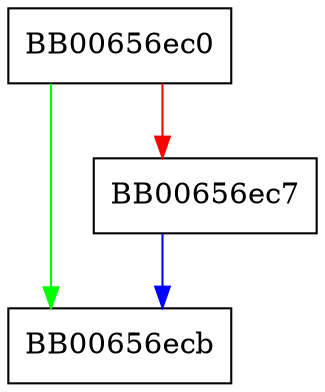 digraph UI_method_get_data_duplicator {
  node [shape="box"];
  graph [splines=ortho];
  BB00656ec0 -> BB00656ecb [color="green"];
  BB00656ec0 -> BB00656ec7 [color="red"];
  BB00656ec7 -> BB00656ecb [color="blue"];
}